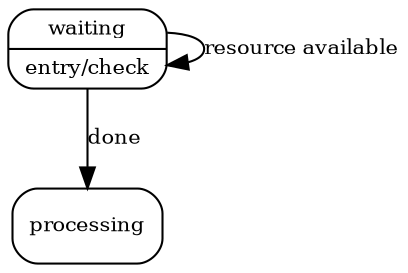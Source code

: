 // $Id: self-events.dot,v b57748f1f106 2007/10/20 19:15:46 simonjwright $
// dot diagram showing use of self event to count resources

digraph {
waiting [shape=Mrecord, label="{ waiting | entry/check }", fontsize=10]
processing [shape=Mrecord, fontsize=10]
waiting -> waiting [label="resource available", fontsize=10]
waiting -> processing [label="done", fontsize=10]
}
